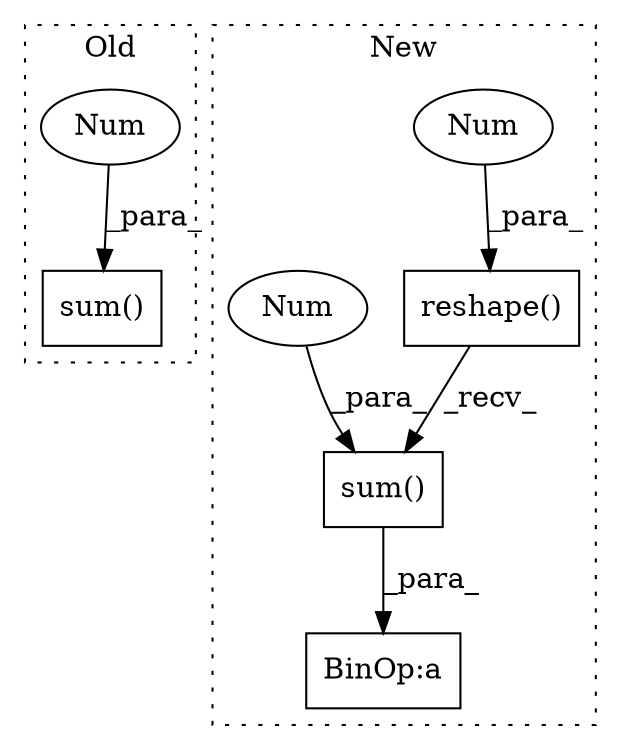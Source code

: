 digraph G {
subgraph cluster0 {
1 [label="sum()" a="75" s="838,875" l="36,1" shape="box"];
5 [label="Num" a="76" s="874" l="1" shape="ellipse"];
label = "Old";
style="dotted";
}
subgraph cluster1 {
2 [label="reshape()" a="75" s="816,849" l="31,1" shape="box"];
3 [label="Num" a="76" s="847" l="2" shape="ellipse"];
4 [label="sum()" a="75" s="816,864" l="47,1" shape="box"];
6 [label="Num" a="76" s="863" l="1" shape="ellipse"];
7 [label="BinOp:a" a="82" s="823" l="52" shape="box"];
label = "New";
style="dotted";
}
2 -> 4 [label="_recv_"];
3 -> 2 [label="_para_"];
4 -> 7 [label="_para_"];
5 -> 1 [label="_para_"];
6 -> 4 [label="_para_"];
}